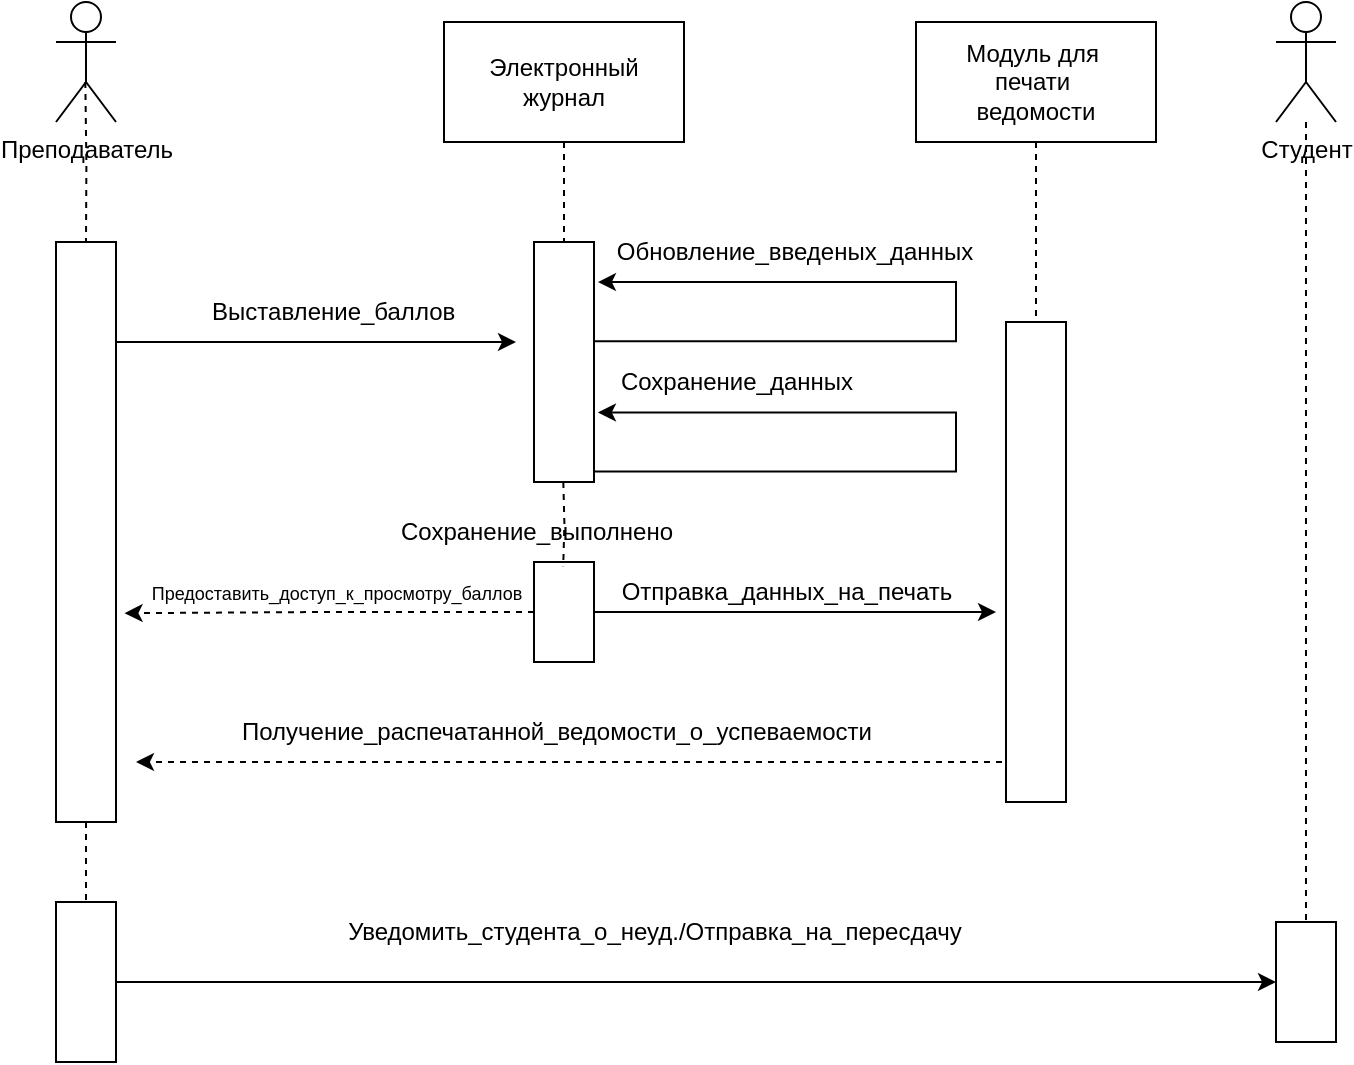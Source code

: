 <mxfile version="20.3.3" type="device"><diagram id="DNQCHIe5pYQ66ixPREET" name="Страница 1"><mxGraphModel dx="594" dy="332" grid="1" gridSize="10" guides="1" tooltips="1" connect="1" arrows="1" fold="1" page="1" pageScale="1" pageWidth="827" pageHeight="1169" background="#ffffff" math="0" shadow="0"><root><mxCell id="0"/><mxCell id="1" parent="0"/><mxCell id="shGtVntqXsUqFUFeIjLP-1" value="Преподаватель&lt;br&gt;" style="shape=umlActor;verticalLabelPosition=bottom;verticalAlign=top;html=1;" vertex="1" parent="1"><mxGeometry x="100" y="190" width="30" height="60" as="geometry"/></mxCell><mxCell id="shGtVntqXsUqFUFeIjLP-16" style="edgeStyle=orthogonalEdgeStyle;rounded=0;orthogonalLoop=1;jettySize=auto;html=1;entryX=0.5;entryY=0;entryDx=0;entryDy=0;dashed=1;endArrow=none;endFill=0;" edge="1" parent="1" source="shGtVntqXsUqFUFeIjLP-2" target="shGtVntqXsUqFUFeIjLP-11"><mxGeometry relative="1" as="geometry"/></mxCell><mxCell id="shGtVntqXsUqFUFeIjLP-2" value="Студент" style="shape=umlActor;verticalLabelPosition=bottom;verticalAlign=top;html=1;" vertex="1" parent="1"><mxGeometry x="710" y="190" width="30" height="60" as="geometry"/></mxCell><mxCell id="shGtVntqXsUqFUFeIjLP-14" style="edgeStyle=orthogonalEdgeStyle;rounded=0;orthogonalLoop=1;jettySize=auto;html=1;entryX=0.5;entryY=0;entryDx=0;entryDy=0;dashed=1;endArrow=none;endFill=0;" edge="1" parent="1" source="shGtVntqXsUqFUFeIjLP-3" target="shGtVntqXsUqFUFeIjLP-9"><mxGeometry relative="1" as="geometry"/></mxCell><mxCell id="shGtVntqXsUqFUFeIjLP-3" value="Электронный&lt;br&gt;журнал" style="rounded=0;whiteSpace=wrap;html=1;" vertex="1" parent="1"><mxGeometry x="294" y="200" width="120" height="60" as="geometry"/></mxCell><mxCell id="shGtVntqXsUqFUFeIjLP-15" style="edgeStyle=orthogonalEdgeStyle;rounded=0;orthogonalLoop=1;jettySize=auto;html=1;dashed=1;endArrow=none;endFill=0;" edge="1" parent="1" source="shGtVntqXsUqFUFeIjLP-6" target="shGtVntqXsUqFUFeIjLP-10"><mxGeometry relative="1" as="geometry"/></mxCell><mxCell id="shGtVntqXsUqFUFeIjLP-6" value="Модуль для&amp;nbsp;&lt;br&gt;печати&amp;nbsp;&lt;br&gt;ведомости" style="rounded=0;whiteSpace=wrap;html=1;" vertex="1" parent="1"><mxGeometry x="530" y="200" width="120" height="60" as="geometry"/></mxCell><mxCell id="shGtVntqXsUqFUFeIjLP-13" value="" style="edgeStyle=orthogonalEdgeStyle;rounded=0;orthogonalLoop=1;jettySize=auto;html=1;dashed=1;endArrow=none;endFill=0;" edge="1" parent="1" source="shGtVntqXsUqFUFeIjLP-8" target="shGtVntqXsUqFUFeIjLP-12"><mxGeometry relative="1" as="geometry"/></mxCell><mxCell id="shGtVntqXsUqFUFeIjLP-18" style="edgeStyle=orthogonalEdgeStyle;rounded=0;orthogonalLoop=1;jettySize=auto;html=1;exitX=1;exitY=0.25;exitDx=0;exitDy=0;startArrow=none;startFill=0;endArrow=classic;endFill=1;" edge="1" parent="1" source="shGtVntqXsUqFUFeIjLP-8"><mxGeometry relative="1" as="geometry"><mxPoint x="330" y="360" as="targetPoint"/><Array as="points"><mxPoint x="130" y="360"/></Array></mxGeometry></mxCell><mxCell id="shGtVntqXsUqFUFeIjLP-8" value="" style="rounded=0;whiteSpace=wrap;html=1;" vertex="1" parent="1"><mxGeometry x="100" y="310" width="30" height="290" as="geometry"/></mxCell><mxCell id="shGtVntqXsUqFUFeIjLP-9" value="" style="rounded=0;whiteSpace=wrap;html=1;" vertex="1" parent="1"><mxGeometry x="339" y="310" width="30" height="120" as="geometry"/></mxCell><mxCell id="shGtVntqXsUqFUFeIjLP-33" style="edgeStyle=orthogonalEdgeStyle;rounded=0;orthogonalLoop=1;jettySize=auto;html=1;exitX=0;exitY=0.75;exitDx=0;exitDy=0;startArrow=none;startFill=0;endArrow=classic;endFill=1;dashed=1;" edge="1" parent="1" source="shGtVntqXsUqFUFeIjLP-10"><mxGeometry relative="1" as="geometry"><mxPoint x="140" y="570" as="targetPoint"/><Array as="points"><mxPoint x="575" y="570"/><mxPoint x="140" y="570"/></Array></mxGeometry></mxCell><mxCell id="shGtVntqXsUqFUFeIjLP-10" value="" style="rounded=0;whiteSpace=wrap;html=1;" vertex="1" parent="1"><mxGeometry x="575" y="350" width="30" height="240" as="geometry"/></mxCell><mxCell id="shGtVntqXsUqFUFeIjLP-11" value="" style="rounded=0;whiteSpace=wrap;html=1;" vertex="1" parent="1"><mxGeometry x="710" y="650" width="30" height="60" as="geometry"/></mxCell><mxCell id="shGtVntqXsUqFUFeIjLP-17" style="edgeStyle=orthogonalEdgeStyle;rounded=0;orthogonalLoop=1;jettySize=auto;html=1;entryX=0;entryY=0.5;entryDx=0;entryDy=0;endArrow=classic;endFill=1;startArrow=none;startFill=0;" edge="1" parent="1" source="shGtVntqXsUqFUFeIjLP-12" target="shGtVntqXsUqFUFeIjLP-11"><mxGeometry relative="1" as="geometry"/></mxCell><mxCell id="shGtVntqXsUqFUFeIjLP-12" value="" style="rounded=0;whiteSpace=wrap;html=1;" vertex="1" parent="1"><mxGeometry x="100" y="640" width="30" height="80" as="geometry"/></mxCell><mxCell id="shGtVntqXsUqFUFeIjLP-19" value="Выставление_баллов&amp;nbsp;" style="text;html=1;align=center;verticalAlign=middle;resizable=0;points=[];autosize=1;strokeColor=none;fillColor=none;" vertex="1" parent="1"><mxGeometry x="165" y="330" width="150" height="30" as="geometry"/></mxCell><mxCell id="shGtVntqXsUqFUFeIjLP-22" style="edgeStyle=orthogonalEdgeStyle;rounded=0;orthogonalLoop=1;jettySize=auto;html=1;exitX=1;exitY=0.25;exitDx=0;exitDy=0;startArrow=none;startFill=0;endArrow=classic;endFill=1;entryX=1.065;entryY=0.065;entryDx=0;entryDy=0;entryPerimeter=0;" edge="1" parent="1"><mxGeometry relative="1" as="geometry"><mxPoint x="369" y="424.8" as="sourcePoint"/><mxPoint x="370.95" y="395.2" as="targetPoint"/><Array as="points"><mxPoint x="550" y="425"/><mxPoint x="550" y="395"/></Array></mxGeometry></mxCell><mxCell id="shGtVntqXsUqFUFeIjLP-23" style="edgeStyle=orthogonalEdgeStyle;rounded=0;orthogonalLoop=1;jettySize=auto;html=1;exitX=1;exitY=0.25;exitDx=0;exitDy=0;startArrow=none;startFill=0;endArrow=classic;endFill=1;entryX=1.065;entryY=0.065;entryDx=0;entryDy=0;entryPerimeter=0;" edge="1" parent="1"><mxGeometry relative="1" as="geometry"><mxPoint x="369" y="359.61" as="sourcePoint"/><mxPoint x="370.95" y="330.01" as="targetPoint"/><Array as="points"><mxPoint x="550" y="360"/><mxPoint x="550" y="330"/></Array></mxGeometry></mxCell><mxCell id="shGtVntqXsUqFUFeIjLP-24" value="Уведомить_студента_о_неуд./Отправка_на_пересдачу" style="text;html=1;align=center;verticalAlign=middle;resizable=0;points=[];autosize=1;strokeColor=none;fillColor=none;" vertex="1" parent="1"><mxGeometry x="234" y="640" width="330" height="30" as="geometry"/></mxCell><mxCell id="shGtVntqXsUqFUFeIjLP-25" value="Обновление_введеных_данных" style="text;html=1;align=center;verticalAlign=middle;resizable=0;points=[];autosize=1;strokeColor=none;fillColor=none;" vertex="1" parent="1"><mxGeometry x="369" y="300" width="200" height="30" as="geometry"/></mxCell><mxCell id="shGtVntqXsUqFUFeIjLP-26" value="Сохранение_данных" style="text;html=1;align=center;verticalAlign=middle;resizable=0;points=[];autosize=1;strokeColor=none;fillColor=none;" vertex="1" parent="1"><mxGeometry x="370" y="365" width="140" height="30" as="geometry"/></mxCell><mxCell id="shGtVntqXsUqFUFeIjLP-27" style="edgeStyle=orthogonalEdgeStyle;rounded=0;orthogonalLoop=1;jettySize=auto;html=1;entryX=0.5;entryY=0;entryDx=0;entryDy=0;dashed=1;endArrow=none;endFill=0;" edge="1" parent="1" target="shGtVntqXsUqFUFeIjLP-8"><mxGeometry relative="1" as="geometry"><mxPoint x="114.66" y="230" as="sourcePoint"/><mxPoint x="114.66" y="280" as="targetPoint"/></mxGeometry></mxCell><mxCell id="shGtVntqXsUqFUFeIjLP-31" style="edgeStyle=orthogonalEdgeStyle;rounded=0;orthogonalLoop=1;jettySize=auto;html=1;startArrow=none;startFill=0;endArrow=classic;endFill=1;" edge="1" parent="1" source="shGtVntqXsUqFUFeIjLP-28"><mxGeometry relative="1" as="geometry"><mxPoint x="570" y="495" as="targetPoint"/><Array as="points"><mxPoint x="570" y="495"/></Array></mxGeometry></mxCell><mxCell id="shGtVntqXsUqFUFeIjLP-35" style="edgeStyle=orthogonalEdgeStyle;rounded=0;orthogonalLoop=1;jettySize=auto;html=1;entryX=1.143;entryY=0.64;entryDx=0;entryDy=0;entryPerimeter=0;dashed=1;startArrow=none;startFill=0;endArrow=classic;endFill=1;" edge="1" parent="1" source="shGtVntqXsUqFUFeIjLP-28" target="shGtVntqXsUqFUFeIjLP-8"><mxGeometry relative="1" as="geometry"/></mxCell><mxCell id="shGtVntqXsUqFUFeIjLP-28" value="" style="rounded=0;whiteSpace=wrap;html=1;" vertex="1" parent="1"><mxGeometry x="339" y="470" width="30" height="50" as="geometry"/></mxCell><mxCell id="shGtVntqXsUqFUFeIjLP-29" style="edgeStyle=orthogonalEdgeStyle;rounded=0;orthogonalLoop=1;jettySize=auto;html=1;dashed=1;endArrow=none;endFill=0;entryX=0.585;entryY=1.071;entryDx=0;entryDy=0;entryPerimeter=0;" edge="1" parent="1" target="shGtVntqXsUqFUFeIjLP-30"><mxGeometry relative="1" as="geometry"><mxPoint x="353.66" y="430" as="sourcePoint"/><mxPoint x="354" y="460" as="targetPoint"/></mxGeometry></mxCell><mxCell id="shGtVntqXsUqFUFeIjLP-30" value="Сохранение_выполнено" style="text;html=1;align=center;verticalAlign=middle;resizable=0;points=[];autosize=1;strokeColor=none;fillColor=none;" vertex="1" parent="1"><mxGeometry x="260" y="440" width="160" height="30" as="geometry"/></mxCell><mxCell id="shGtVntqXsUqFUFeIjLP-32" value="Отправка_данных_на_печать" style="text;html=1;align=center;verticalAlign=middle;resizable=0;points=[];autosize=1;strokeColor=none;fillColor=none;" vertex="1" parent="1"><mxGeometry x="370" y="470" width="190" height="30" as="geometry"/></mxCell><mxCell id="shGtVntqXsUqFUFeIjLP-34" value="Получение_распечатанной_ведомости_о_успеваемости" style="text;html=1;align=center;verticalAlign=middle;resizable=0;points=[];autosize=1;strokeColor=none;fillColor=none;" vertex="1" parent="1"><mxGeometry x="180" y="540" width="340" height="30" as="geometry"/></mxCell><mxCell id="shGtVntqXsUqFUFeIjLP-36" value="&lt;font style=&quot;font-size: 9px;&quot;&gt;Предоставить_доступ_к_просмотру_баллов&lt;/font&gt;" style="text;html=1;align=center;verticalAlign=middle;resizable=0;points=[];autosize=1;strokeColor=none;fillColor=none;" vertex="1" parent="1"><mxGeometry x="135" y="470" width="210" height="30" as="geometry"/></mxCell></root></mxGraphModel></diagram></mxfile>